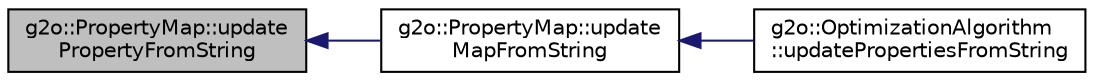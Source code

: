 digraph "g2o::PropertyMap::updatePropertyFromString"
{
  edge [fontname="Helvetica",fontsize="10",labelfontname="Helvetica",labelfontsize="10"];
  node [fontname="Helvetica",fontsize="10",shape=record];
  rankdir="LR";
  Node17 [label="g2o::PropertyMap::update\lPropertyFromString",height=0.2,width=0.4,color="black", fillcolor="grey75", style="filled", fontcolor="black"];
  Node17 -> Node18 [dir="back",color="midnightblue",fontsize="10",style="solid",fontname="Helvetica"];
  Node18 [label="g2o::PropertyMap::update\lMapFromString",height=0.2,width=0.4,color="black", fillcolor="white", style="filled",URL="$classg2o_1_1_property_map.html#a0407e6a72afafd608f13cfdffc6ffc06"];
  Node18 -> Node19 [dir="back",color="midnightblue",fontsize="10",style="solid",fontname="Helvetica"];
  Node19 [label="g2o::OptimizationAlgorithm\l::updatePropertiesFromString",height=0.2,width=0.4,color="black", fillcolor="white", style="filled",URL="$classg2o_1_1_optimization_algorithm.html#aa05a6380f936c728a574c7c272bcc524"];
}
